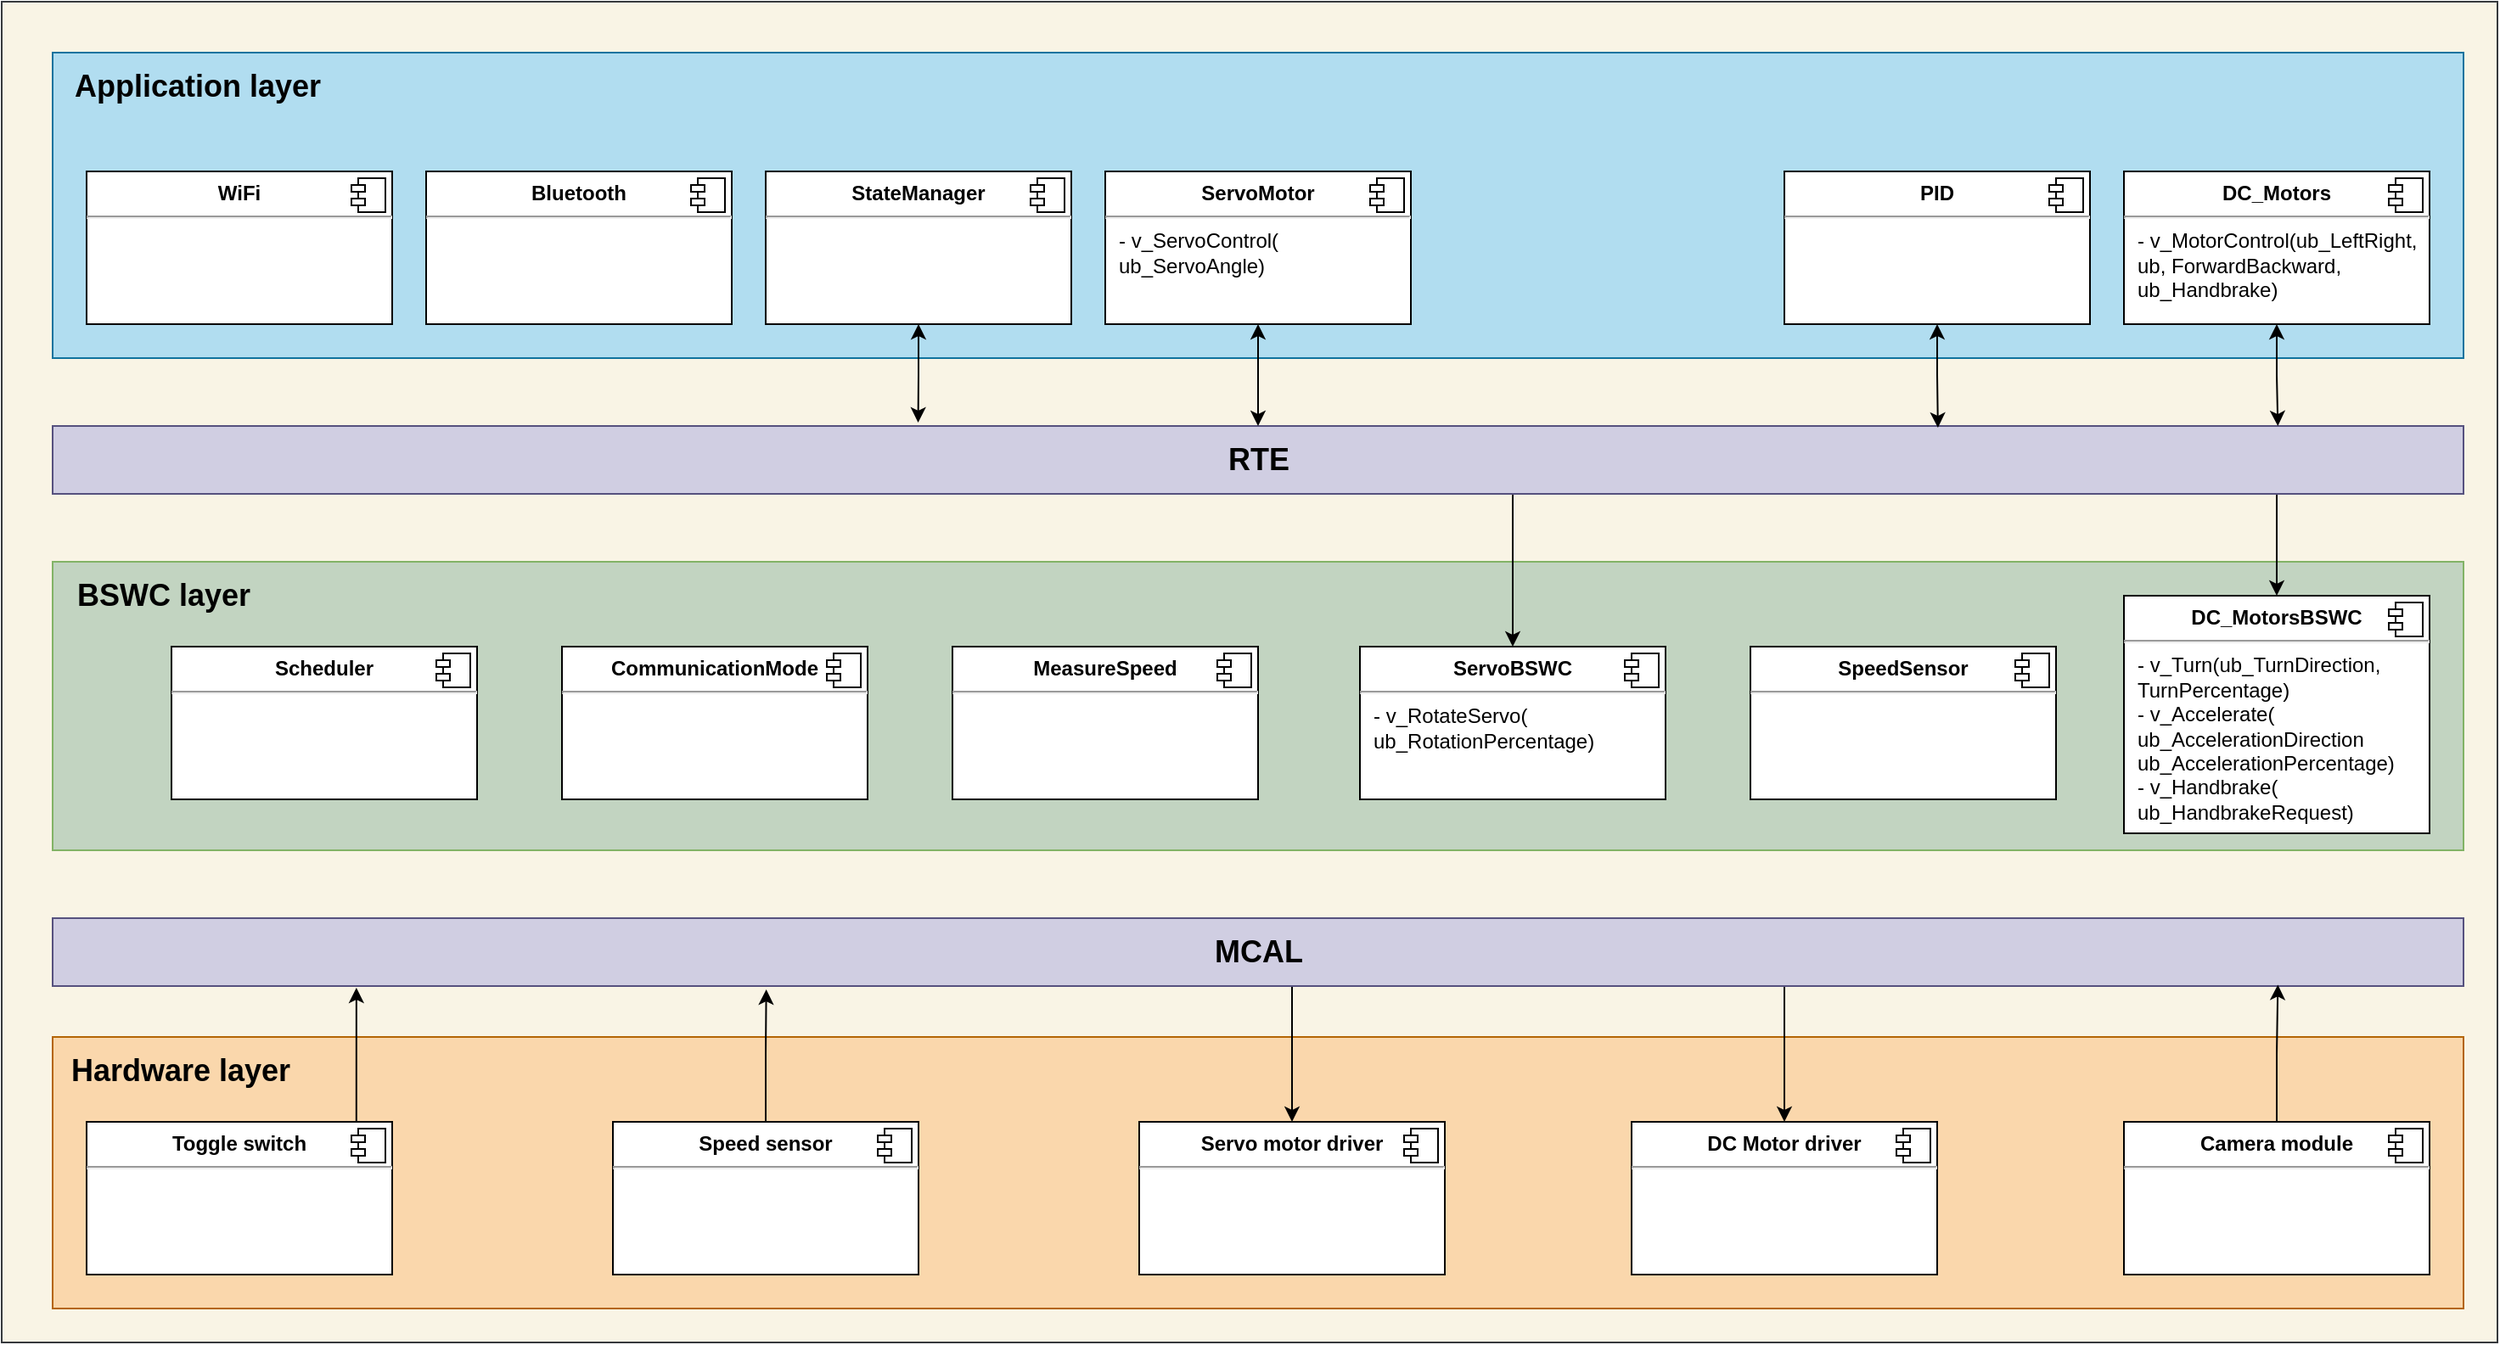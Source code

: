 <mxfile version="20.6.1" type="device"><diagram id="CsW05SSImI1VXLow4bNH" name="Page-1"><mxGraphModel dx="2523" dy="1018" grid="1" gridSize="10" guides="1" tooltips="1" connect="1" arrows="1" fold="1" page="1" pageScale="1" pageWidth="850" pageHeight="1100" math="0" shadow="0"><root><mxCell id="0"/><mxCell id="1" parent="0"/><mxCell id="OL_rgwlJIqJWf_WmRObx-72" value="Object" style="html=1;fontSize=18;fillColor=#F9F4E5;strokeColor=#36393d;" parent="1" vertex="1"><mxGeometry x="-340" y="220" width="1470" height="790" as="geometry"/></mxCell><mxCell id="OL_rgwlJIqJWf_WmRObx-51" value="" style="html=1;fillColor=#fad7ac;strokeColor=#b46504;" parent="1" vertex="1"><mxGeometry x="-310" y="830" width="1420" height="160" as="geometry"/></mxCell><mxCell id="OL_rgwlJIqJWf_WmRObx-22" value="" style="html=1;fillColor=#C2D4C1;strokeColor=#82b366;" parent="1" vertex="1"><mxGeometry x="-310" y="550" width="1420" height="170" as="geometry"/></mxCell><mxCell id="OL_rgwlJIqJWf_WmRObx-70" style="edgeStyle=orthogonalEdgeStyle;rounded=0;orthogonalLoop=1;jettySize=auto;html=1;exitX=0.75;exitY=1;exitDx=0;exitDy=0;fontSize=18;startArrow=none;startFill=0;" parent="1" source="OL_rgwlJIqJWf_WmRObx-20" target="OL_rgwlJIqJWf_WmRObx-24" edge="1"><mxGeometry relative="1" as="geometry"><Array as="points"><mxPoint x="1000" y="510"/></Array></mxGeometry></mxCell><mxCell id="CPTHmTlC2GWoQwicXzNS-1" style="edgeStyle=orthogonalEdgeStyle;rounded=0;orthogonalLoop=1;jettySize=auto;html=1;exitX=0.5;exitY=1;exitDx=0;exitDy=0;" edge="1" parent="1" source="OL_rgwlJIqJWf_WmRObx-20" target="OL_rgwlJIqJWf_WmRObx-26"><mxGeometry relative="1" as="geometry"><Array as="points"><mxPoint x="550" y="510"/></Array></mxGeometry></mxCell><mxCell id="OL_rgwlJIqJWf_WmRObx-20" value="&lt;font style=&quot;font-size: 18px;&quot;&gt;&lt;b&gt;RTE&lt;/b&gt;&lt;/font&gt;" style="html=1;fillColor=#d0cee2;strokeColor=#56517e;" parent="1" vertex="1"><mxGeometry x="-310" y="470" width="1420" height="40" as="geometry"/></mxCell><mxCell id="OL_rgwlJIqJWf_WmRObx-18" value="Object" style="html=1;fillColor=#b1ddf0;strokeColor=#10739e;" parent="1" vertex="1"><mxGeometry x="-310" y="250" width="1420" height="180" as="geometry"/></mxCell><mxCell id="OL_rgwlJIqJWf_WmRObx-65" style="edgeStyle=orthogonalEdgeStyle;rounded=0;orthogonalLoop=1;jettySize=auto;html=1;entryX=0.782;entryY=0.025;entryDx=0;entryDy=0;entryPerimeter=0;fontSize=18;startArrow=classic;startFill=1;" parent="1" source="OL_rgwlJIqJWf_WmRObx-2" target="OL_rgwlJIqJWf_WmRObx-20" edge="1"><mxGeometry relative="1" as="geometry"/></mxCell><mxCell id="OL_rgwlJIqJWf_WmRObx-2" value="&lt;p style=&quot;margin:0px;margin-top:6px;text-align:center;&quot;&gt;&lt;b&gt;PID&lt;/b&gt;&lt;/p&gt;&lt;hr&gt;&lt;p style=&quot;margin:0px;margin-left:8px;&quot;&gt;&lt;br&gt;&lt;br&gt;&lt;/p&gt;" style="align=left;overflow=fill;html=1;dropTarget=0;" parent="1" vertex="1"><mxGeometry x="710" y="320" width="180" height="90" as="geometry"/></mxCell><mxCell id="OL_rgwlJIqJWf_WmRObx-3" value="" style="shape=component;jettyWidth=8;jettyHeight=4;" parent="OL_rgwlJIqJWf_WmRObx-2" vertex="1"><mxGeometry x="1" width="20" height="20" relative="1" as="geometry"><mxPoint x="-24" y="4" as="offset"/></mxGeometry></mxCell><mxCell id="OL_rgwlJIqJWf_WmRObx-66" style="edgeStyle=orthogonalEdgeStyle;rounded=0;orthogonalLoop=1;jettySize=auto;html=1;entryX=0.923;entryY=0;entryDx=0;entryDy=0;entryPerimeter=0;fontSize=18;startArrow=classic;startFill=1;" parent="1" source="OL_rgwlJIqJWf_WmRObx-4" target="OL_rgwlJIqJWf_WmRObx-20" edge="1"><mxGeometry relative="1" as="geometry"/></mxCell><mxCell id="OL_rgwlJIqJWf_WmRObx-4" value="&lt;p style=&quot;margin:0px;margin-top:6px;text-align:center;&quot;&gt;&lt;b&gt;DC_Motors&lt;/b&gt;&lt;/p&gt;&lt;hr&gt;&lt;p style=&quot;margin:0px;margin-left:8px;&quot;&gt;- v_MotorControl(ub_LeftRight,&amp;nbsp;&lt;/p&gt;&lt;p style=&quot;margin:0px;margin-left:8px;&quot;&gt;ub, ForwardBackward,&lt;span style=&quot;background-color: initial;&quot;&gt;&amp;nbsp;&lt;/span&gt;&lt;/p&gt;&lt;p style=&quot;margin:0px;margin-left:8px;&quot;&gt;&lt;span style=&quot;background-color: initial;&quot;&gt;ub_Handbrake)&lt;/span&gt;&lt;/p&gt;&lt;p style=&quot;margin:0px;margin-left:8px;&quot;&gt;&lt;br&gt;&lt;/p&gt;" style="align=left;overflow=fill;html=1;dropTarget=0;" parent="1" vertex="1"><mxGeometry x="910" y="320" width="180" height="90" as="geometry"/></mxCell><mxCell id="OL_rgwlJIqJWf_WmRObx-5" value="" style="shape=component;jettyWidth=8;jettyHeight=4;" parent="OL_rgwlJIqJWf_WmRObx-4" vertex="1"><mxGeometry x="1" width="20" height="20" relative="1" as="geometry"><mxPoint x="-24" y="4" as="offset"/></mxGeometry></mxCell><mxCell id="OL_rgwlJIqJWf_WmRObx-63" style="edgeStyle=orthogonalEdgeStyle;rounded=0;orthogonalLoop=1;jettySize=auto;html=1;entryX=0.5;entryY=0;entryDx=0;entryDy=0;fontSize=18;startArrow=classic;startFill=1;" parent="1" source="OL_rgwlJIqJWf_WmRObx-6" target="OL_rgwlJIqJWf_WmRObx-20" edge="1"><mxGeometry relative="1" as="geometry"/></mxCell><mxCell id="OL_rgwlJIqJWf_WmRObx-6" value="&lt;p style=&quot;margin:0px;margin-top:6px;text-align:center;&quot;&gt;&lt;b&gt;ServoMotor&lt;/b&gt;&lt;/p&gt;&lt;hr&gt;&lt;p style=&quot;margin:0px;margin-left:8px;&quot;&gt;- v_ServoControl(&lt;/p&gt;&lt;p style=&quot;margin:0px;margin-left:8px;&quot;&gt;ub_ServoAngle)&lt;br&gt;&lt;br&gt;&lt;/p&gt;" style="align=left;overflow=fill;html=1;dropTarget=0;" parent="1" vertex="1"><mxGeometry x="310" y="320" width="180" height="90" as="geometry"/></mxCell><mxCell id="OL_rgwlJIqJWf_WmRObx-7" value="" style="shape=component;jettyWidth=8;jettyHeight=4;" parent="OL_rgwlJIqJWf_WmRObx-6" vertex="1"><mxGeometry x="1" width="20" height="20" relative="1" as="geometry"><mxPoint x="-24" y="4" as="offset"/></mxGeometry></mxCell><mxCell id="OL_rgwlJIqJWf_WmRObx-10" value="&lt;p style=&quot;margin:0px;margin-top:6px;text-align:center;&quot;&gt;&lt;b&gt;MeasureSpeed&lt;/b&gt;&lt;/p&gt;&lt;hr&gt;&lt;p style=&quot;margin:0px;margin-left:8px;&quot;&gt;&lt;br&gt;&lt;br&gt;&lt;/p&gt;" style="align=left;overflow=fill;html=1;dropTarget=0;" parent="1" vertex="1"><mxGeometry x="220" y="600" width="180" height="90" as="geometry"/></mxCell><mxCell id="OL_rgwlJIqJWf_WmRObx-11" value="" style="shape=component;jettyWidth=8;jettyHeight=4;" parent="OL_rgwlJIqJWf_WmRObx-10" vertex="1"><mxGeometry x="1" width="20" height="20" relative="1" as="geometry"><mxPoint x="-24" y="4" as="offset"/></mxGeometry></mxCell><mxCell id="OL_rgwlJIqJWf_WmRObx-67" style="edgeStyle=orthogonalEdgeStyle;rounded=0;orthogonalLoop=1;jettySize=auto;html=1;entryX=0.359;entryY=-0.05;entryDx=0;entryDy=0;entryPerimeter=0;fontSize=18;startArrow=classic;startFill=1;" parent="1" source="OL_rgwlJIqJWf_WmRObx-12" target="OL_rgwlJIqJWf_WmRObx-20" edge="1"><mxGeometry relative="1" as="geometry"/></mxCell><mxCell id="OL_rgwlJIqJWf_WmRObx-12" value="&lt;p style=&quot;margin:0px;margin-top:6px;text-align:center;&quot;&gt;&lt;b&gt;StateManager&lt;/b&gt;&lt;/p&gt;&lt;hr&gt;&lt;p style=&quot;margin:0px;margin-left:8px;&quot;&gt;&lt;br&gt;&lt;br&gt;&lt;/p&gt;" style="align=left;overflow=fill;html=1;dropTarget=0;" parent="1" vertex="1"><mxGeometry x="110" y="320" width="180" height="90" as="geometry"/></mxCell><mxCell id="OL_rgwlJIqJWf_WmRObx-13" value="" style="shape=component;jettyWidth=8;jettyHeight=4;" parent="OL_rgwlJIqJWf_WmRObx-12" vertex="1"><mxGeometry x="1" width="20" height="20" relative="1" as="geometry"><mxPoint x="-24" y="4" as="offset"/></mxGeometry></mxCell><mxCell id="OL_rgwlJIqJWf_WmRObx-14" value="&lt;p style=&quot;margin:0px;margin-top:6px;text-align:center;&quot;&gt;&lt;b&gt;WiFi&lt;/b&gt;&lt;/p&gt;&lt;hr&gt;&lt;p style=&quot;margin:0px;margin-left:8px;&quot;&gt;&lt;br&gt;&lt;br&gt;&lt;/p&gt;" style="align=left;overflow=fill;html=1;dropTarget=0;" parent="1" vertex="1"><mxGeometry x="-290" y="320" width="180" height="90" as="geometry"/></mxCell><mxCell id="OL_rgwlJIqJWf_WmRObx-15" value="" style="shape=component;jettyWidth=8;jettyHeight=4;" parent="OL_rgwlJIqJWf_WmRObx-14" vertex="1"><mxGeometry x="1" width="20" height="20" relative="1" as="geometry"><mxPoint x="-24" y="4" as="offset"/></mxGeometry></mxCell><mxCell id="OL_rgwlJIqJWf_WmRObx-19" value="&lt;font style=&quot;font-size: 18px;&quot;&gt;&lt;b&gt;Application layer&lt;/b&gt;&lt;/font&gt;" style="text;html=1;align=center;verticalAlign=middle;resizable=0;points=[];autosize=1;strokeColor=none;fillColor=none;" parent="1" vertex="1"><mxGeometry x="-310" y="250" width="170" height="40" as="geometry"/></mxCell><mxCell id="OL_rgwlJIqJWf_WmRObx-23" value="&lt;font style=&quot;font-size: 18px;&quot;&gt;&lt;b&gt;BSWC layer&lt;/b&gt;&lt;/font&gt;" style="text;html=1;align=center;verticalAlign=middle;resizable=0;points=[];autosize=1;strokeColor=none;fillColor=none;" parent="1" vertex="1"><mxGeometry x="-310" y="550" width="130" height="40" as="geometry"/></mxCell><mxCell id="OL_rgwlJIqJWf_WmRObx-24" value="&lt;p style=&quot;margin:0px;margin-top:6px;text-align:center;&quot;&gt;&lt;b&gt;DC_MotorsBSWC&lt;/b&gt;&lt;/p&gt;&lt;hr&gt;&lt;p style=&quot;margin:0px;margin-left:8px;&quot;&gt;- v_Turn(ub_TurnDirection,&lt;/p&gt;&lt;p style=&quot;margin:0px;margin-left:8px;&quot;&gt;&lt;span style=&quot;background-color: initial;&quot;&gt;TurnPercentage)&lt;/span&gt;&lt;/p&gt;&lt;p style=&quot;margin:0px;margin-left:8px;&quot;&gt;&lt;span style=&quot;background-color: initial;&quot;&gt;- v_Accelerate(&lt;/span&gt;&lt;/p&gt;&lt;p style=&quot;margin:0px;margin-left:8px;&quot;&gt;&lt;span style=&quot;background-color: initial;&quot;&gt;ub_AccelerationDirection&lt;/span&gt;&lt;/p&gt;&lt;p style=&quot;margin:0px;margin-left:8px;&quot;&gt;&lt;span style=&quot;background-color: initial;&quot;&gt;ub_AccelerationPercentage)&lt;/span&gt;&lt;/p&gt;&lt;p style=&quot;margin:0px;margin-left:8px;&quot;&gt;- v_Handbrake(&lt;/p&gt;&lt;p style=&quot;margin:0px;margin-left:8px;&quot;&gt;ub_HandbrakeRequest)&lt;/p&gt;" style="align=left;overflow=fill;html=1;dropTarget=0;" parent="1" vertex="1"><mxGeometry x="910" y="570" width="180" height="140" as="geometry"/></mxCell><mxCell id="OL_rgwlJIqJWf_WmRObx-25" value="" style="shape=component;jettyWidth=8;jettyHeight=4;" parent="OL_rgwlJIqJWf_WmRObx-24" vertex="1"><mxGeometry x="1" width="20" height="20" relative="1" as="geometry"><mxPoint x="-24" y="4" as="offset"/></mxGeometry></mxCell><mxCell id="OL_rgwlJIqJWf_WmRObx-26" value="&lt;p style=&quot;margin:0px;margin-top:6px;text-align:center;&quot;&gt;&lt;b&gt;ServoBSWC&lt;/b&gt;&lt;/p&gt;&lt;hr&gt;&lt;p style=&quot;margin:0px;margin-left:8px;&quot;&gt;- v_RotateServo(&lt;/p&gt;&lt;p style=&quot;margin:0px;margin-left:8px;&quot;&gt;ub_RotationPercentage)&lt;/p&gt;" style="align=left;overflow=fill;html=1;dropTarget=0;" parent="1" vertex="1"><mxGeometry x="460" y="600" width="180" height="90" as="geometry"/></mxCell><mxCell id="OL_rgwlJIqJWf_WmRObx-27" value="" style="shape=component;jettyWidth=8;jettyHeight=4;" parent="OL_rgwlJIqJWf_WmRObx-26" vertex="1"><mxGeometry x="1" width="20" height="20" relative="1" as="geometry"><mxPoint x="-24" y="4" as="offset"/></mxGeometry></mxCell><mxCell id="OL_rgwlJIqJWf_WmRObx-30" value="&lt;p style=&quot;margin:0px;margin-top:6px;text-align:center;&quot;&gt;&lt;b&gt;SpeedSensor&lt;/b&gt;&lt;/p&gt;&lt;hr&gt;&lt;p style=&quot;margin:0px;margin-left:8px;&quot;&gt;&lt;br&gt;&lt;br&gt;&lt;/p&gt;" style="align=left;overflow=fill;html=1;dropTarget=0;" parent="1" vertex="1"><mxGeometry x="690" y="600" width="180" height="90" as="geometry"/></mxCell><mxCell id="OL_rgwlJIqJWf_WmRObx-31" value="" style="shape=component;jettyWidth=8;jettyHeight=4;" parent="OL_rgwlJIqJWf_WmRObx-30" vertex="1"><mxGeometry x="1" width="20" height="20" relative="1" as="geometry"><mxPoint x="-24" y="4" as="offset"/></mxGeometry></mxCell><mxCell id="OL_rgwlJIqJWf_WmRObx-32" value="&lt;p style=&quot;margin:0px;margin-top:6px;text-align:center;&quot;&gt;&lt;b&gt;Bluetooth&lt;/b&gt;&lt;/p&gt;&lt;hr&gt;&lt;p style=&quot;margin:0px;margin-left:8px;&quot;&gt;&lt;br&gt;&lt;br&gt;&lt;/p&gt;" style="align=left;overflow=fill;html=1;dropTarget=0;" parent="1" vertex="1"><mxGeometry x="-90" y="320" width="180" height="90" as="geometry"/></mxCell><mxCell id="OL_rgwlJIqJWf_WmRObx-33" value="" style="shape=component;jettyWidth=8;jettyHeight=4;" parent="OL_rgwlJIqJWf_WmRObx-32" vertex="1"><mxGeometry x="1" width="20" height="20" relative="1" as="geometry"><mxPoint x="-24" y="4" as="offset"/></mxGeometry></mxCell><mxCell id="OL_rgwlJIqJWf_WmRObx-34" value="&lt;p style=&quot;margin:0px;margin-top:6px;text-align:center;&quot;&gt;&lt;b&gt;CommunicationMode&lt;/b&gt;&lt;/p&gt;&lt;hr&gt;&lt;p style=&quot;margin:0px;margin-left:8px;&quot;&gt;&lt;br&gt;&lt;br&gt;&lt;/p&gt;" style="align=left;overflow=fill;html=1;dropTarget=0;" parent="1" vertex="1"><mxGeometry x="-10" y="600" width="180" height="90" as="geometry"/></mxCell><mxCell id="OL_rgwlJIqJWf_WmRObx-35" value="" style="shape=component;jettyWidth=8;jettyHeight=4;" parent="OL_rgwlJIqJWf_WmRObx-34" vertex="1"><mxGeometry x="1" width="20" height="20" relative="1" as="geometry"><mxPoint x="-24" y="4" as="offset"/></mxGeometry></mxCell><mxCell id="OL_rgwlJIqJWf_WmRObx-36" value="&lt;p style=&quot;margin:0px;margin-top:6px;text-align:center;&quot;&gt;&lt;b&gt;Scheduler&lt;/b&gt;&lt;/p&gt;&lt;hr&gt;&lt;p style=&quot;margin:0px;margin-left:8px;&quot;&gt;&lt;br&gt;&lt;br&gt;&lt;/p&gt;" style="align=left;overflow=fill;html=1;dropTarget=0;" parent="1" vertex="1"><mxGeometry x="-240" y="600" width="180" height="90" as="geometry"/></mxCell><mxCell id="OL_rgwlJIqJWf_WmRObx-37" value="" style="shape=component;jettyWidth=8;jettyHeight=4;" parent="OL_rgwlJIqJWf_WmRObx-36" vertex="1"><mxGeometry x="1" width="20" height="20" relative="1" as="geometry"><mxPoint x="-24" y="4" as="offset"/></mxGeometry></mxCell><mxCell id="OL_rgwlJIqJWf_WmRObx-59" style="edgeStyle=orthogonalEdgeStyle;rounded=0;orthogonalLoop=1;jettySize=auto;html=1;entryX=0.5;entryY=0;entryDx=0;entryDy=0;fontSize=18;" parent="1" source="OL_rgwlJIqJWf_WmRObx-38" target="OL_rgwlJIqJWf_WmRObx-41" edge="1"><mxGeometry relative="1" as="geometry"><Array as="points"><mxPoint x="420" y="850"/><mxPoint x="420" y="850"/></Array></mxGeometry></mxCell><mxCell id="OL_rgwlJIqJWf_WmRObx-60" style="edgeStyle=orthogonalEdgeStyle;rounded=0;orthogonalLoop=1;jettySize=auto;html=1;exitX=0.75;exitY=1;exitDx=0;exitDy=0;fontSize=18;" parent="1" source="OL_rgwlJIqJWf_WmRObx-38" target="OL_rgwlJIqJWf_WmRObx-45" edge="1"><mxGeometry relative="1" as="geometry"><Array as="points"><mxPoint x="710" y="770"/></Array></mxGeometry></mxCell><mxCell id="OL_rgwlJIqJWf_WmRObx-38" value="&lt;font style=&quot;font-size: 18px;&quot;&gt;&lt;b&gt;MCAL&lt;/b&gt;&lt;/font&gt;" style="html=1;fillColor=#d0cee2;strokeColor=#56517e;" parent="1" vertex="1"><mxGeometry x="-310" y="760" width="1420" height="40" as="geometry"/></mxCell><mxCell id="OL_rgwlJIqJWf_WmRObx-41" value="&lt;p style=&quot;margin:0px;margin-top:6px;text-align:center;&quot;&gt;&lt;b&gt;Servo motor driver&lt;/b&gt;&lt;/p&gt;&lt;hr&gt;&lt;p style=&quot;margin:0px;margin-left:8px;&quot;&gt;&lt;br&gt;&lt;br&gt;&lt;/p&gt;" style="align=left;overflow=fill;html=1;dropTarget=0;" parent="1" vertex="1"><mxGeometry x="330" y="880" width="180" height="90" as="geometry"/></mxCell><mxCell id="OL_rgwlJIqJWf_WmRObx-42" value="" style="shape=component;jettyWidth=8;jettyHeight=4;" parent="OL_rgwlJIqJWf_WmRObx-41" vertex="1"><mxGeometry x="1" width="20" height="20" relative="1" as="geometry"><mxPoint x="-24" y="4" as="offset"/></mxGeometry></mxCell><mxCell id="OL_rgwlJIqJWf_WmRObx-61" style="edgeStyle=orthogonalEdgeStyle;rounded=0;orthogonalLoop=1;jettySize=auto;html=1;exitX=0.5;exitY=0;exitDx=0;exitDy=0;entryX=0.296;entryY=1.05;entryDx=0;entryDy=0;entryPerimeter=0;fontSize=18;" parent="1" source="OL_rgwlJIqJWf_WmRObx-43" target="OL_rgwlJIqJWf_WmRObx-38" edge="1"><mxGeometry relative="1" as="geometry"/></mxCell><mxCell id="OL_rgwlJIqJWf_WmRObx-43" value="&lt;p style=&quot;margin:0px;margin-top:6px;text-align:center;&quot;&gt;&lt;b&gt;Speed sensor&lt;/b&gt;&lt;/p&gt;&lt;hr&gt;&lt;p style=&quot;margin:0px;margin-left:8px;&quot;&gt;&lt;br&gt;&lt;br&gt;&lt;/p&gt;" style="align=left;overflow=fill;html=1;dropTarget=0;" parent="1" vertex="1"><mxGeometry x="20" y="880" width="180" height="90" as="geometry"/></mxCell><mxCell id="OL_rgwlJIqJWf_WmRObx-44" value="" style="shape=component;jettyWidth=8;jettyHeight=4;" parent="OL_rgwlJIqJWf_WmRObx-43" vertex="1"><mxGeometry x="1" width="20" height="20" relative="1" as="geometry"><mxPoint x="-24" y="4" as="offset"/></mxGeometry></mxCell><mxCell id="OL_rgwlJIqJWf_WmRObx-45" value="&lt;p style=&quot;margin:0px;margin-top:6px;text-align:center;&quot;&gt;&lt;b&gt;DC Motor driver&lt;/b&gt;&lt;/p&gt;&lt;hr&gt;&lt;p style=&quot;margin:0px;margin-left:8px;&quot;&gt;&lt;br&gt;&lt;br&gt;&lt;/p&gt;" style="align=left;overflow=fill;html=1;dropTarget=0;" parent="1" vertex="1"><mxGeometry x="620" y="880" width="180" height="90" as="geometry"/></mxCell><mxCell id="OL_rgwlJIqJWf_WmRObx-46" value="" style="shape=component;jettyWidth=8;jettyHeight=4;" parent="OL_rgwlJIqJWf_WmRObx-45" vertex="1"><mxGeometry x="1" width="20" height="20" relative="1" as="geometry"><mxPoint x="-24" y="4" as="offset"/></mxGeometry></mxCell><mxCell id="OL_rgwlJIqJWf_WmRObx-58" style="edgeStyle=orthogonalEdgeStyle;rounded=0;orthogonalLoop=1;jettySize=auto;html=1;exitX=0.5;exitY=0;exitDx=0;exitDy=0;entryX=0.923;entryY=0.98;entryDx=0;entryDy=0;entryPerimeter=0;fontSize=18;" parent="1" source="OL_rgwlJIqJWf_WmRObx-47" target="OL_rgwlJIqJWf_WmRObx-38" edge="1"><mxGeometry relative="1" as="geometry"/></mxCell><mxCell id="OL_rgwlJIqJWf_WmRObx-47" value="&lt;p style=&quot;margin:0px;margin-top:6px;text-align:center;&quot;&gt;&lt;b&gt;Camera module&lt;/b&gt;&lt;/p&gt;&lt;hr&gt;&lt;p style=&quot;margin:0px;margin-left:8px;&quot;&gt;&lt;br&gt;&lt;br&gt;&lt;/p&gt;" style="align=left;overflow=fill;html=1;dropTarget=0;" parent="1" vertex="1"><mxGeometry x="910" y="880" width="180" height="90" as="geometry"/></mxCell><mxCell id="OL_rgwlJIqJWf_WmRObx-48" value="" style="shape=component;jettyWidth=8;jettyHeight=4;" parent="OL_rgwlJIqJWf_WmRObx-47" vertex="1"><mxGeometry x="1" width="20" height="20" relative="1" as="geometry"><mxPoint x="-24" y="4" as="offset"/></mxGeometry></mxCell><mxCell id="OL_rgwlJIqJWf_WmRObx-62" style="edgeStyle=orthogonalEdgeStyle;rounded=0;orthogonalLoop=1;jettySize=auto;html=1;exitX=0.75;exitY=0;exitDx=0;exitDy=0;entryX=0.126;entryY=1.025;entryDx=0;entryDy=0;entryPerimeter=0;fontSize=18;" parent="1" source="OL_rgwlJIqJWf_WmRObx-49" target="OL_rgwlJIqJWf_WmRObx-38" edge="1"><mxGeometry relative="1" as="geometry"><Array as="points"><mxPoint x="-131" y="880"/></Array></mxGeometry></mxCell><mxCell id="OL_rgwlJIqJWf_WmRObx-49" value="&lt;p style=&quot;margin:0px;margin-top:6px;text-align:center;&quot;&gt;&lt;b&gt;Toggle switch&lt;/b&gt;&lt;/p&gt;&lt;hr&gt;&lt;p style=&quot;margin:0px;margin-left:8px;&quot;&gt;&lt;br&gt;&lt;br&gt;&lt;/p&gt;" style="align=left;overflow=fill;html=1;dropTarget=0;" parent="1" vertex="1"><mxGeometry x="-290" y="880" width="180" height="90" as="geometry"/></mxCell><mxCell id="OL_rgwlJIqJWf_WmRObx-50" value="" style="shape=component;jettyWidth=8;jettyHeight=4;" parent="OL_rgwlJIqJWf_WmRObx-49" vertex="1"><mxGeometry x="1" width="20" height="20" relative="1" as="geometry"><mxPoint x="-24" y="4" as="offset"/></mxGeometry></mxCell><mxCell id="OL_rgwlJIqJWf_WmRObx-52" value="&lt;font style=&quot;font-size: 18px;&quot;&gt;&lt;b&gt;Hardware layer&lt;/b&gt;&lt;/font&gt;" style="text;html=1;align=center;verticalAlign=middle;resizable=0;points=[];autosize=1;strokeColor=none;fillColor=none;" parent="1" vertex="1"><mxGeometry x="-310" y="830" width="150" height="40" as="geometry"/></mxCell></root></mxGraphModel></diagram></mxfile>
